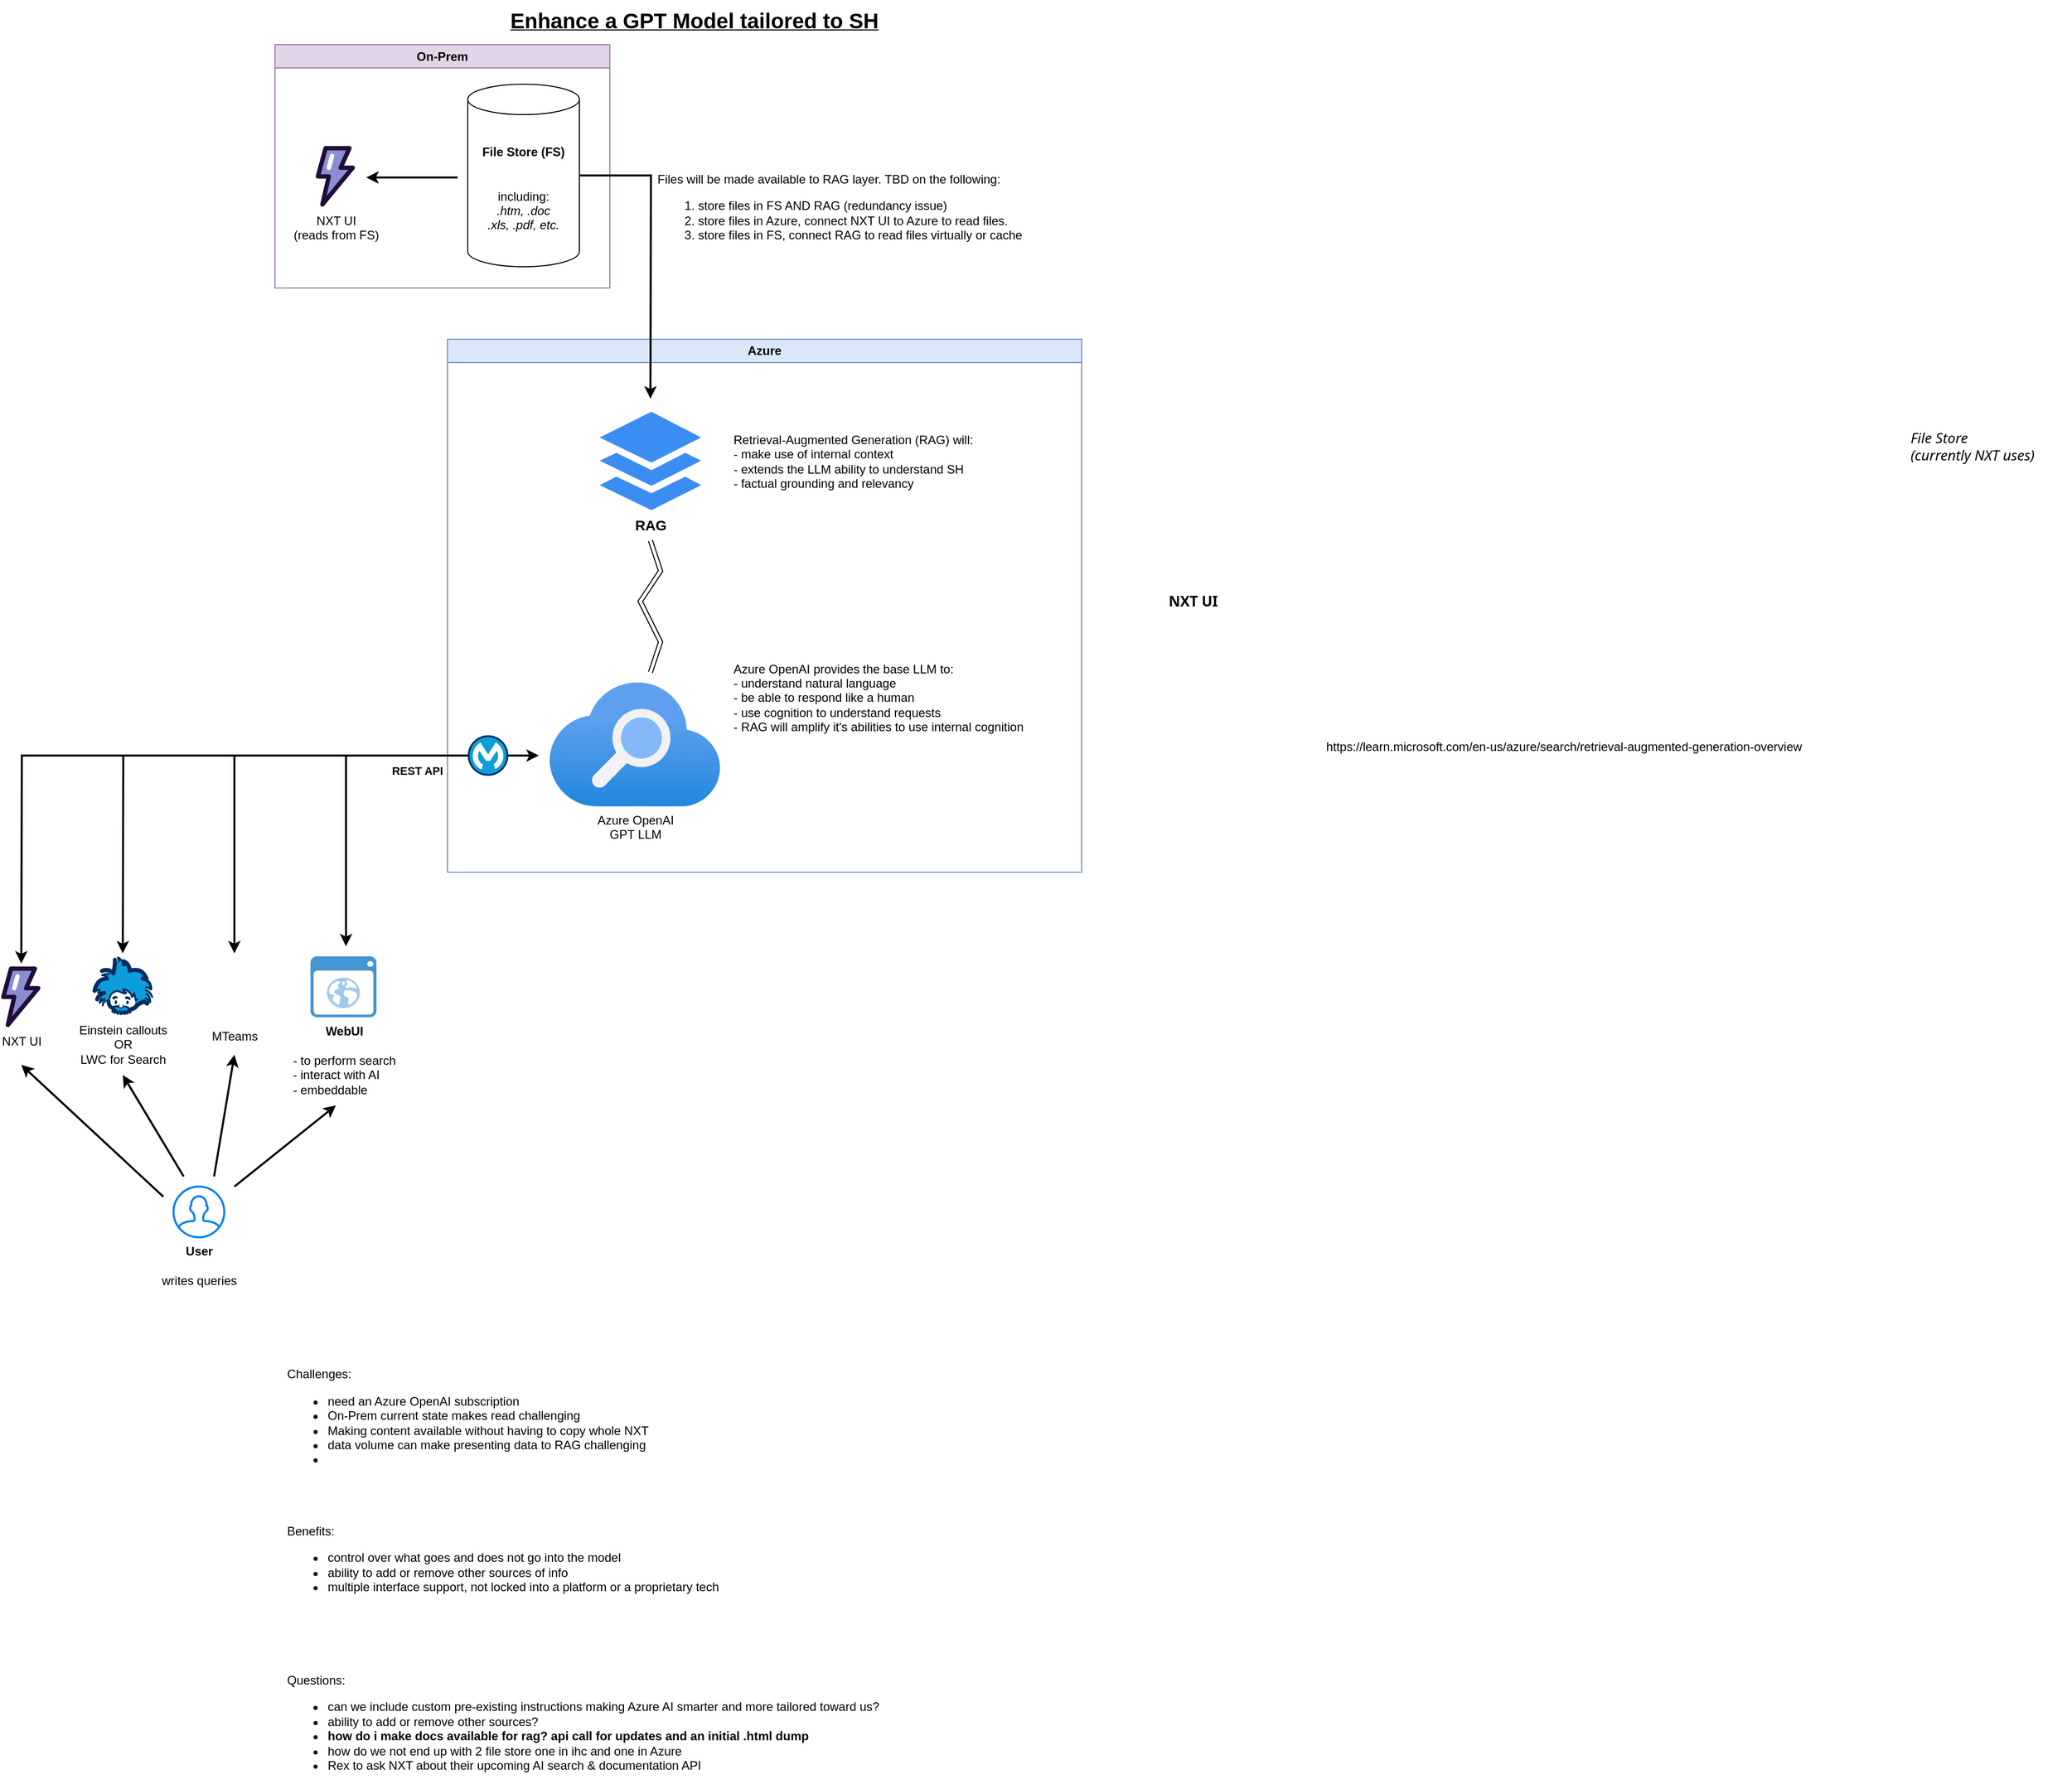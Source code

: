 <mxfile version="24.7.17" pages="2">
  <diagram name="AzureAI" id="OpVehoEWyaYxuq4tvKD_">
    <mxGraphModel dx="2091" dy="817" grid="1" gridSize="10" guides="1" tooltips="1" connect="1" arrows="1" fold="1" page="1" pageScale="1" pageWidth="850" pageHeight="1100" math="0" shadow="0">
      <root>
        <mxCell id="0" />
        <mxCell id="1" parent="0" />
        <mxCell id="WMn-b6ElxN8xJxoVkPEa-3" value="&lt;b&gt;File Store (FS)&lt;/b&gt;&lt;div&gt;&lt;br&gt;&lt;/div&gt;&lt;div&gt;&lt;br&gt;including:&lt;/div&gt;&lt;div&gt;&lt;i&gt;.htm,&amp;nbsp;&lt;span style=&quot;background-color: initial;&quot;&gt;.doc&lt;/span&gt;&lt;/i&gt;&lt;/div&gt;&lt;div&gt;&lt;i&gt;.xls,&amp;nbsp;&lt;span style=&quot;background-color: initial;&quot;&gt;.pdf, etc.&lt;/span&gt;&lt;/i&gt;&lt;/div&gt;" style="shape=cylinder3;whiteSpace=wrap;html=1;boundedLbl=1;backgroundOutline=1;size=15;" parent="1" vertex="1">
          <mxGeometry x="220" y="83" width="110" height="180" as="geometry" />
        </mxCell>
        <mxCell id="WMn-b6ElxN8xJxoVkPEa-4" value="On-Prem" style="swimlane;whiteSpace=wrap;html=1;fillColor=#e1d5e7;strokeColor=#9673a6;" parent="1" vertex="1">
          <mxGeometry x="30" y="44" width="330" height="240" as="geometry" />
        </mxCell>
        <mxCell id="WMn-b6ElxN8xJxoVkPEa-1" value="NXT UI&lt;br&gt;(reads from FS)" style="verticalLabelPosition=bottom;aspect=fixed;shape=mxgraph.salesforce.platform;html=1;spacing=2;labelPosition=center;align=center;verticalAlign=top;" parent="WMn-b6ElxN8xJxoVkPEa-4" vertex="1">
          <mxGeometry x="40" y="100" width="39" height="60" as="geometry" />
        </mxCell>
        <mxCell id="WMn-b6ElxN8xJxoVkPEa-17" value="" style="endArrow=classic;html=1;rounded=0;strokeWidth=2;" parent="WMn-b6ElxN8xJxoVkPEa-4" edge="1">
          <mxGeometry width="50" height="50" relative="1" as="geometry">
            <mxPoint x="180" y="131" as="sourcePoint" />
            <mxPoint x="90" y="131" as="targetPoint" />
          </mxGeometry>
        </mxCell>
        <mxCell id="WMn-b6ElxN8xJxoVkPEa-5" value="Challenges:&lt;div&gt;&lt;ul&gt;&lt;li&gt;need an Azure OpenAI subscription&lt;/li&gt;&lt;li&gt;On-Prem current state makes read challenging&lt;/li&gt;&lt;li&gt;Making content available without having to copy whole NXT&lt;/li&gt;&lt;li&gt;data volume can make presenting data to RAG challenging&lt;/li&gt;&lt;li&gt;&lt;br&gt;&lt;/li&gt;&lt;/ul&gt;&lt;/div&gt;" style="text;html=1;align=left;verticalAlign=middle;resizable=0;points=[];autosize=1;strokeColor=none;fillColor=none;" parent="1" vertex="1">
          <mxGeometry x="40" y="1343" width="380" height="120" as="geometry" />
        </mxCell>
        <mxCell id="WMn-b6ElxN8xJxoVkPEa-8" value="Azure OpenAI&lt;div&gt;GPT LLM&lt;/div&gt;" style="image;aspect=fixed;html=1;points=[];align=center;fontSize=12;image=img/lib/azure2/app_services/Search_Services.svg;" parent="1" vertex="1">
          <mxGeometry x="300" y="673" width="169.22" height="122.23" as="geometry" />
        </mxCell>
        <mxCell id="WMn-b6ElxN8xJxoVkPEa-9" value="Azure OpenAI provides the base LLM to:&lt;div&gt;- understand natural language&lt;/div&gt;&lt;div&gt;- be able to respond like a human&lt;/div&gt;&lt;div&gt;- use cognition to understand requests&lt;/div&gt;&lt;div&gt;- RAG will amplify it&#39;s abilities to use internal cognition&lt;/div&gt;" style="text;html=1;align=left;verticalAlign=middle;resizable=0;points=[];autosize=1;strokeColor=none;fillColor=none;" parent="1" vertex="1">
          <mxGeometry x="480" y="643" width="310" height="90" as="geometry" />
        </mxCell>
        <mxCell id="WMn-b6ElxN8xJxoVkPEa-11" value="&lt;b&gt;&lt;font style=&quot;font-size: 14px;&quot;&gt;RAG&lt;/font&gt;&lt;/b&gt;" style="sketch=0;html=1;aspect=fixed;strokeColor=none;shadow=0;fillColor=#3B8DF1;verticalAlign=top;labelPosition=center;verticalLabelPosition=bottom;shape=mxgraph.gcp2.files" parent="1" vertex="1">
          <mxGeometry x="350" y="406" width="100" height="97" as="geometry" />
        </mxCell>
        <mxCell id="WMn-b6ElxN8xJxoVkPEa-12" value="Retrieval-Augmented Generation (RAG) will:&lt;div&gt;- make use of internal context&lt;/div&gt;&lt;div&gt;- extends the LLM ability to understand SH&lt;/div&gt;&lt;div&gt;- factual grounding and relevancy&lt;/div&gt;" style="text;html=1;align=left;verticalAlign=middle;resizable=0;points=[];autosize=1;strokeColor=none;fillColor=none;" parent="1" vertex="1">
          <mxGeometry x="480" y="419.5" width="260" height="70" as="geometry" />
        </mxCell>
        <mxCell id="WMn-b6ElxN8xJxoVkPEa-15" value="&lt;b&gt;&lt;font style=&quot;font-size: 21px;&quot;&gt;Enhance a GPT Model tailored to SH&lt;/font&gt;&lt;/b&gt;" style="text;html=1;align=left;verticalAlign=middle;resizable=0;points=[];autosize=1;strokeColor=none;fillColor=none;fontStyle=4" parent="1" vertex="1">
          <mxGeometry x="260.0" width="390" height="40" as="geometry" />
        </mxCell>
        <mxCell id="WMn-b6ElxN8xJxoVkPEa-16" value="Benefits:&lt;div&gt;&lt;ul&gt;&lt;li&gt;control over what goes and does not go into the model&lt;/li&gt;&lt;li&gt;ability to add or remove other sources of info&lt;/li&gt;&lt;li&gt;multiple interface support, not locked into a platform or a proprietary tech&lt;/li&gt;&lt;/ul&gt;&lt;/div&gt;" style="text;html=1;align=left;verticalAlign=middle;resizable=0;points=[];autosize=1;strokeColor=none;fillColor=none;" parent="1" vertex="1">
          <mxGeometry x="40" y="1493" width="450" height="100" as="geometry" />
        </mxCell>
        <mxCell id="WMn-b6ElxN8xJxoVkPEa-18" value="Files will be made available to RAG layer. TBD on the following:&lt;div&gt;&lt;ol&gt;&lt;li&gt;store files in FS AND RAG (redundancy issue)&lt;/li&gt;&lt;li&gt;store files in Azure, connect NXT UI to Azure to read files.&lt;/li&gt;&lt;li&gt;store files in FS, connect RAG to read files virtually or cache&amp;nbsp;&lt;/li&gt;&lt;/ol&gt;&lt;/div&gt;" style="text;html=1;align=left;verticalAlign=top;rounded=0;whiteSpace=wrap;" parent="1" vertex="1">
          <mxGeometry x="405" y="163" width="365" height="200" as="geometry" />
        </mxCell>
        <mxCell id="WMn-b6ElxN8xJxoVkPEa-19" value="" style="shape=link;html=1;rounded=0;" parent="1" edge="1">
          <mxGeometry width="100" relative="1" as="geometry">
            <mxPoint x="400" y="533" as="sourcePoint" />
            <mxPoint x="400" y="663" as="targetPoint" />
            <Array as="points">
              <mxPoint x="410" y="563" />
              <mxPoint x="390" y="593" />
              <mxPoint x="410" y="633" />
            </Array>
          </mxGeometry>
        </mxCell>
        <mxCell id="WMn-b6ElxN8xJxoVkPEa-20" value="Azure" style="swimlane;whiteSpace=wrap;html=1;fillColor=#dae8fc;strokeColor=#6c8ebf;" parent="1" vertex="1">
          <mxGeometry x="200" y="334.5" width="625" height="525.5" as="geometry" />
        </mxCell>
        <mxCell id="WMn-b6ElxN8xJxoVkPEa-25" value="&lt;b&gt;REST API&lt;/b&gt;" style="endArrow=classic;startArrow=classic;html=1;rounded=0;strokeWidth=2;" parent="WMn-b6ElxN8xJxoVkPEa-20" edge="1">
          <mxGeometry x="0.365" y="-15" width="50" height="50" relative="1" as="geometry">
            <mxPoint x="-100" y="598.5" as="sourcePoint" />
            <mxPoint x="90" y="410.5" as="targetPoint" />
            <Array as="points">
              <mxPoint x="-100" y="410.5" />
            </Array>
            <mxPoint as="offset" />
          </mxGeometry>
        </mxCell>
        <mxCell id="mp3C6aJtlmQ5sVye6Uwl-12" style="edgeStyle=orthogonalEdgeStyle;rounded=0;orthogonalLoop=1;jettySize=auto;html=1;strokeWidth=2;" parent="WMn-b6ElxN8xJxoVkPEa-20" source="mp3C6aJtlmQ5sVye6Uwl-4" edge="1">
          <mxGeometry relative="1" as="geometry">
            <mxPoint x="-420" y="615.5" as="targetPoint" />
          </mxGeometry>
        </mxCell>
        <mxCell id="mp3C6aJtlmQ5sVye6Uwl-4" value="" style="verticalLabelPosition=bottom;aspect=fixed;html=1;shape=mxgraph.salesforce.integration;" parent="WMn-b6ElxN8xJxoVkPEa-20" vertex="1">
          <mxGeometry x="20" y="390.5" width="40" height="40" as="geometry" />
        </mxCell>
        <mxCell id="WMn-b6ElxN8xJxoVkPEa-14" style="edgeStyle=orthogonalEdgeStyle;rounded=0;orthogonalLoop=1;jettySize=auto;html=1;strokeWidth=2;" parent="1" source="WMn-b6ElxN8xJxoVkPEa-3" edge="1">
          <mxGeometry relative="1" as="geometry">
            <mxPoint x="400" y="393.0" as="targetPoint" />
          </mxGeometry>
        </mxCell>
        <mxCell id="WMn-b6ElxN8xJxoVkPEa-23" value="&lt;b&gt;WebUI&lt;/b&gt;&lt;br&gt;&lt;br&gt;&lt;div style=&quot;text-align: left;&quot;&gt;&lt;span style=&quot;background-color: initial;&quot;&gt;- to perform search&lt;/span&gt;&lt;/div&gt;&lt;div style=&quot;text-align: left;&quot;&gt;- interact with AI&lt;/div&gt;&lt;div style=&quot;text-align: left;&quot;&gt;- embeddable&lt;/div&gt;" style="shadow=0;dashed=0;html=1;strokeColor=none;fillColor=#4495D1;labelPosition=center;verticalLabelPosition=bottom;verticalAlign=top;align=center;outlineConnect=0;shape=mxgraph.veeam.2d.web_ui;" parent="1" vertex="1">
          <mxGeometry x="65" y="943" width="65" height="60" as="geometry" />
        </mxCell>
        <mxCell id="BW_ore4JzLJ00ylGGFoG-1" value="Questions:&lt;div&gt;&lt;ul&gt;&lt;li&gt;can we include custom pre-existing instructions making Azure AI smarter and more tailored toward us?&lt;/li&gt;&lt;li&gt;ability to add or remove other sources?&lt;/li&gt;&lt;li&gt;&lt;b&gt;how do i make docs available for rag? api call for updates and an initial .html dump&lt;/b&gt;&lt;/li&gt;&lt;li&gt;how do we not end up with 2 file store one in ihc and one in Azure&lt;/li&gt;&lt;li&gt;Rex to ask NXT about their upcoming AI search &amp;amp; documentation API&lt;/li&gt;&lt;/ul&gt;&lt;/div&gt;" style="text;html=1;align=left;verticalAlign=top;resizable=0;points=[];autosize=1;strokeColor=none;fillColor=none;labelPosition=center;verticalLabelPosition=middle;" parent="1" vertex="1">
          <mxGeometry x="40" y="1643" width="610" height="120" as="geometry" />
        </mxCell>
        <mxCell id="BW_ore4JzLJ00ylGGFoG-2" value="&lt;div&gt;&lt;b&gt;User&lt;/b&gt;&lt;/div&gt;&lt;div&gt;&lt;br&gt;&lt;/div&gt;&lt;div&gt;writes queries&lt;/div&gt;" style="html=1;verticalLabelPosition=bottom;align=center;labelBackgroundColor=none;verticalAlign=top;strokeWidth=2;strokeColor=#0080F0;shadow=0;dashed=0;shape=mxgraph.ios7.icons.user;" parent="1" vertex="1">
          <mxGeometry x="-70" y="1170" width="50" height="50" as="geometry" />
        </mxCell>
        <mxCell id="BW_ore4JzLJ00ylGGFoG-3" value="" style="endArrow=classic;html=1;rounded=0;strokeWidth=2;" parent="1" edge="1">
          <mxGeometry width="50" height="50" relative="1" as="geometry">
            <mxPoint x="-10" y="1170" as="sourcePoint" />
            <mxPoint x="90" y="1090" as="targetPoint" />
          </mxGeometry>
        </mxCell>
        <UserObject label="https://learn.microsoft.com/en-us/azure/search/retrieval-augmented-generation-overview" link="https://learn.microsoft.com/en-us/azure/search/retrieval-augmented-generation-overview" id="BW_ore4JzLJ00ylGGFoG-4">
          <mxCell style="shape=image;verticalLabelPosition=bottom;labelBackgroundColor=default;verticalAlign=top;aspect=fixed;imageAspect=0;image=https://learn.microsoft.com/en-us/azure/search/media/retrieval-augmented-generation-overview/architecture-diagram.png;" parent="1" vertex="1">
            <mxGeometry x="870" y="334.5" width="861" height="388" as="geometry" />
          </mxCell>
        </UserObject>
        <mxCell id="BW_ore4JzLJ00ylGGFoG-5" value="NXT UI" style="text;html=1;align=center;verticalAlign=middle;whiteSpace=wrap;rounded=0;fillColor=default;fontFamily=Segoe UI;fontSize=14;fontStyle=1" parent="1" vertex="1">
          <mxGeometry x="900" y="573" width="70" height="40" as="geometry" />
        </mxCell>
        <mxCell id="BW_ore4JzLJ00ylGGFoG-7" value="File Store&lt;div&gt;(currently NXT uses)&lt;/div&gt;" style="text;html=1;align=left;verticalAlign=middle;whiteSpace=wrap;rounded=0;fontFamily=Segoe UI;fontSize=14;fontStyle=2;" parent="1" vertex="1">
          <mxGeometry x="1640" y="419.5" width="160" height="40" as="geometry" />
        </mxCell>
        <mxCell id="mp3C6aJtlmQ5sVye6Uwl-2" value="Einstein callouts&lt;br&gt;OR&lt;br&gt;LWC for Search" style="verticalLabelPosition=bottom;aspect=fixed;html=1;shape=mxgraph.salesforce.automation;" parent="1" vertex="1">
          <mxGeometry x="-150" y="943" width="60" height="58.2" as="geometry" />
        </mxCell>
        <mxCell id="mp3C6aJtlmQ5sVye6Uwl-3" value="MTeams" style="shape=image;html=1;verticalAlign=top;verticalLabelPosition=bottom;labelBackgroundColor=#ffffff;imageAspect=0;aspect=fixed;image=https://cdn0.iconfinder.com/data/icons/logos-microsoft-office-365/128/Microsoft_Office-10-128.png" parent="1" vertex="1">
          <mxGeometry x="-40" y="948" width="60" height="60" as="geometry" />
        </mxCell>
        <mxCell id="mp3C6aJtlmQ5sVye6Uwl-6" style="edgeStyle=orthogonalEdgeStyle;rounded=0;orthogonalLoop=1;jettySize=auto;html=1;strokeWidth=2;" parent="1" source="mp3C6aJtlmQ5sVye6Uwl-4" edge="1">
          <mxGeometry relative="1" as="geometry">
            <mxPoint x="-10" y="940" as="targetPoint" />
            <Array as="points">
              <mxPoint x="-10" y="745" />
              <mxPoint x="-10" y="940" />
            </Array>
          </mxGeometry>
        </mxCell>
        <mxCell id="mp3C6aJtlmQ5sVye6Uwl-7" style="edgeStyle=orthogonalEdgeStyle;rounded=0;orthogonalLoop=1;jettySize=auto;html=1;strokeWidth=2;" parent="1" source="mp3C6aJtlmQ5sVye6Uwl-4" edge="1">
          <mxGeometry relative="1" as="geometry">
            <mxPoint x="-120" y="940" as="targetPoint" />
          </mxGeometry>
        </mxCell>
        <mxCell id="mp3C6aJtlmQ5sVye6Uwl-11" value="NXT UI" style="verticalLabelPosition=bottom;aspect=fixed;shape=mxgraph.salesforce.platform;html=1;spacing=2;labelPosition=center;align=center;verticalAlign=top;" parent="1" vertex="1">
          <mxGeometry x="-240" y="953" width="39" height="60" as="geometry" />
        </mxCell>
        <mxCell id="mp3C6aJtlmQ5sVye6Uwl-13" value="" style="endArrow=classic;html=1;rounded=0;strokeWidth=2;" parent="1" edge="1">
          <mxGeometry width="50" height="50" relative="1" as="geometry">
            <mxPoint x="-30" y="1160" as="sourcePoint" />
            <mxPoint x="-10" y="1040" as="targetPoint" />
          </mxGeometry>
        </mxCell>
        <mxCell id="mp3C6aJtlmQ5sVye6Uwl-14" value="" style="endArrow=classic;html=1;rounded=0;strokeWidth=2;" parent="1" edge="1">
          <mxGeometry width="50" height="50" relative="1" as="geometry">
            <mxPoint x="-60" y="1160" as="sourcePoint" />
            <mxPoint x="-120" y="1060" as="targetPoint" />
          </mxGeometry>
        </mxCell>
        <mxCell id="mp3C6aJtlmQ5sVye6Uwl-15" value="" style="endArrow=classic;html=1;rounded=0;strokeWidth=2;" parent="1" edge="1">
          <mxGeometry width="50" height="50" relative="1" as="geometry">
            <mxPoint x="-80" y="1180" as="sourcePoint" />
            <mxPoint x="-220" y="1050" as="targetPoint" />
          </mxGeometry>
        </mxCell>
      </root>
    </mxGraphModel>
  </diagram>
  <diagram id="PgWaONiKiZDPuEGXwQcN" name="LivePro">
    <mxGraphModel dx="1434" dy="900" grid="1" gridSize="10" guides="1" tooltips="1" connect="1" arrows="1" fold="1" page="1" pageScale="1" pageWidth="850" pageHeight="1100" math="0" shadow="0">
      <root>
        <mxCell id="0" />
        <mxCell id="1" parent="0" />
        <mxCell id="ds56nKSa6hzHk7k7WOwx-1" value="Challenges:&lt;div&gt;&lt;ul&gt;&lt;li&gt;&lt;span style=&quot;background-color: initial;&quot;&gt;Migration is very lengthy and complex&lt;/span&gt;&lt;/li&gt;&lt;li&gt;&lt;span style=&quot;background-color: initial;&quot;&gt;Limited to functionalities provided as it relates to AI&lt;/span&gt;&lt;/li&gt;&lt;li&gt;&lt;br&gt;&lt;/li&gt;&lt;/ul&gt;&lt;/div&gt;" style="text;html=1;align=left;verticalAlign=middle;resizable=0;points=[];autosize=1;strokeColor=none;fillColor=none;" vertex="1" parent="1">
          <mxGeometry x="40" y="770" width="330" height="100" as="geometry" />
        </mxCell>
        <mxCell id="1NZ4vI1-VQLjbg0Dmuvm-1" value="&lt;b&gt;File Store (FS)&lt;/b&gt;&lt;div&gt;&lt;br&gt;&lt;/div&gt;&lt;div&gt;&lt;br&gt;including:&lt;/div&gt;&lt;div&gt;&lt;i&gt;.htm,&amp;nbsp;&lt;span style=&quot;background-color: initial;&quot;&gt;.doc&lt;/span&gt;&lt;/i&gt;&lt;/div&gt;&lt;div&gt;&lt;i&gt;.xls,&amp;nbsp;&lt;span style=&quot;background-color: initial;&quot;&gt;.pdf, etc.&lt;/span&gt;&lt;/i&gt;&lt;/div&gt;" style="shape=cylinder3;whiteSpace=wrap;html=1;boundedLbl=1;backgroundOutline=1;size=15;" vertex="1" parent="1">
          <mxGeometry x="220" y="83" width="110" height="180" as="geometry" />
        </mxCell>
        <mxCell id="1NZ4vI1-VQLjbg0Dmuvm-2" value="On-Prem" style="swimlane;whiteSpace=wrap;html=1;fillColor=#e1d5e7;strokeColor=#9673a6;" vertex="1" parent="1">
          <mxGeometry x="30" y="44" width="330" height="240" as="geometry" />
        </mxCell>
        <mxCell id="1NZ4vI1-VQLjbg0Dmuvm-3" value="NXT UI&lt;br&gt;(reads from FS)" style="verticalLabelPosition=bottom;aspect=fixed;shape=mxgraph.salesforce.platform;html=1;spacing=2;labelPosition=center;align=center;verticalAlign=top;" vertex="1" parent="1NZ4vI1-VQLjbg0Dmuvm-2">
          <mxGeometry x="40" y="100" width="39" height="60" as="geometry" />
        </mxCell>
        <mxCell id="1NZ4vI1-VQLjbg0Dmuvm-4" value="" style="endArrow=classic;html=1;rounded=0;strokeWidth=2;" edge="1" parent="1NZ4vI1-VQLjbg0Dmuvm-2">
          <mxGeometry width="50" height="50" relative="1" as="geometry">
            <mxPoint x="180" y="131" as="sourcePoint" />
            <mxPoint x="90" y="131" as="targetPoint" />
          </mxGeometry>
        </mxCell>
        <mxCell id="1NZ4vI1-VQLjbg0Dmuvm-9" value="Large Migration Effort" style="text;html=1;align=left;verticalAlign=top;rounded=0;whiteSpace=wrap;" vertex="1" parent="1">
          <mxGeometry x="405" y="163" width="365" height="47" as="geometry" />
        </mxCell>
        <mxCell id="1NZ4vI1-VQLjbg0Dmuvm-11" value="LivePro" style="swimlane;whiteSpace=wrap;html=1;fillColor=#f8cecc;strokeColor=#b85450;" vertex="1" parent="1">
          <mxGeometry x="250" y="334.5" width="540" height="305.5" as="geometry" />
        </mxCell>
        <mxCell id="1NZ4vI1-VQLjbg0Dmuvm-14" value="LivePro DBs" style="shape=cylinder3;whiteSpace=wrap;html=1;boundedLbl=1;backgroundOutline=1;size=15;" vertex="1" parent="1NZ4vI1-VQLjbg0Dmuvm-11">
          <mxGeometry x="100" y="65.5" width="110" height="114.5" as="geometry" />
        </mxCell>
        <mxCell id="1NZ4vI1-VQLjbg0Dmuvm-15" value="LivePro Platform&lt;div&gt;- AI Tools&lt;/div&gt;&lt;div&gt;- Search Tools&lt;/div&gt;&lt;div&gt;- etc.&lt;/div&gt;" style="verticalLabelPosition=middle;aspect=fixed;html=1;shape=mxgraph.salesforce.platform2;labelPosition=right;align=left;verticalAlign=middle;" vertex="1" parent="1NZ4vI1-VQLjbg0Dmuvm-11">
          <mxGeometry x="330" y="75.5" width="94.5" height="94.5" as="geometry" />
        </mxCell>
        <mxCell id="ez4M8FxxgDxqwfWRifF8-3" value="" style="endArrow=classic;startArrow=classic;html=1;rounded=0;fontSize=12;strokeWidth=2;" edge="1" parent="1NZ4vI1-VQLjbg0Dmuvm-11">
          <mxGeometry width="50" height="50" relative="1" as="geometry">
            <mxPoint x="213" y="125.5" as="sourcePoint" />
            <mxPoint x="323" y="125.5" as="targetPoint" />
          </mxGeometry>
        </mxCell>
        <mxCell id="ez4M8FxxgDxqwfWRifF8-4" value="No control over customization of search models or custom instructions for AI" style="text;html=1;align=left;verticalAlign=top;rounded=0;whiteSpace=wrap;" vertex="1" parent="1NZ4vI1-VQLjbg0Dmuvm-11">
          <mxGeometry x="50" y="215.5" width="365" height="47" as="geometry" />
        </mxCell>
        <mxCell id="1NZ4vI1-VQLjbg0Dmuvm-13" style="edgeStyle=orthogonalEdgeStyle;rounded=0;orthogonalLoop=1;jettySize=auto;html=1;strokeWidth=2;" edge="1" parent="1" source="1NZ4vI1-VQLjbg0Dmuvm-1">
          <mxGeometry relative="1" as="geometry">
            <mxPoint x="400" y="393.0" as="targetPoint" />
          </mxGeometry>
        </mxCell>
        <mxCell id="ez4M8FxxgDxqwfWRifF8-2" style="edgeStyle=orthogonalEdgeStyle;rounded=0;orthogonalLoop=1;jettySize=auto;html=1;" edge="1" parent="1" source="ez4M8FxxgDxqwfWRifF8-1" target="1NZ4vI1-VQLjbg0Dmuvm-15">
          <mxGeometry relative="1" as="geometry" />
        </mxCell>
        <mxCell id="ez4M8FxxgDxqwfWRifF8-1" value="&lt;div&gt;&lt;b&gt;User&lt;/b&gt;&lt;/div&gt;&lt;div&gt;&lt;br&gt;&lt;/div&gt;&lt;div&gt;writes queries&lt;/div&gt;" style="html=1;verticalLabelPosition=bottom;align=center;labelBackgroundColor=none;verticalAlign=top;strokeWidth=2;strokeColor=#0080F0;shadow=0;dashed=0;shape=mxgraph.ios7.icons.user;" vertex="1" parent="1">
          <mxGeometry x="602.25" y="690" width="50" height="50" as="geometry" />
        </mxCell>
      </root>
    </mxGraphModel>
  </diagram>
</mxfile>
